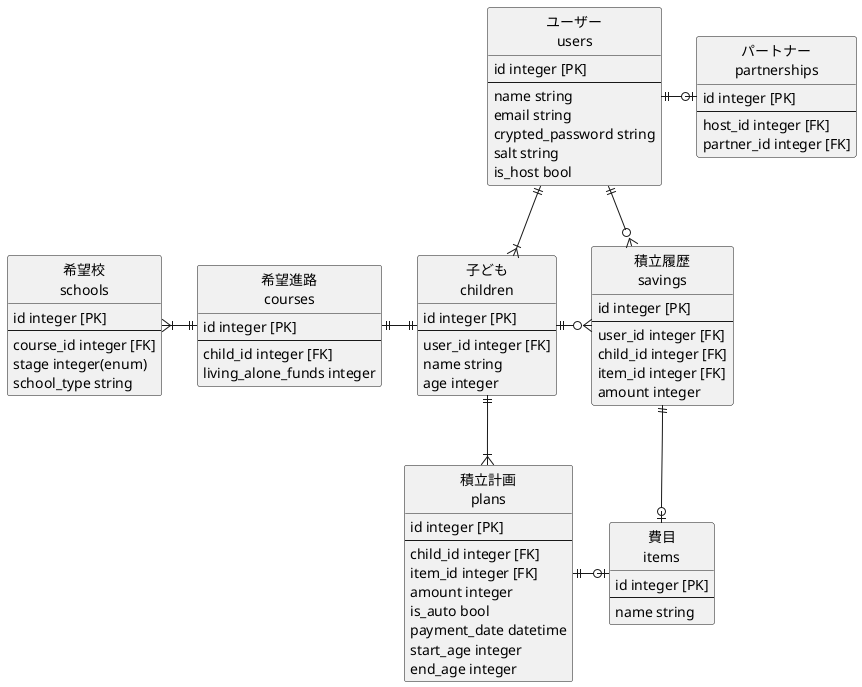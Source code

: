 @startuml kokebo
hide circle
hide empty members

'ユーザー情報
entity "ユーザー\nusers" as users {
  id integer [PK]
  --
  name string
  email string
  crypted_password string
  salt string
  is_host bool
}

'会員(host:users)とパートナー(partner:users)の中間テーブル
entity "パートナー\npartnerships" as partnerships {
  id integer [PK]
  --
  host_id integer [FK]
  partner_id integer [FK]
}

'子どもの情報
entity "子ども\nchildren" as children {
  id integer [PK]
  --
  user_id integer [FK]
  name string
  age integer
}

'教育費シュミレーション時に入力する基本情報を保存するテーブル
entity "希望進路\ncourses" as courses {
  id integer [PK]
  --
  child_id integer [FK]
  living_alone_funds integer
}

'教育費シュミレーション時に入力する学校の情報を保存するテーブル
entity "希望校\nschools" as schools {
  id integer [PK]
  --
  course_id integer [FK]
  stage integer(enum)
  school_type string
}

'実際に積立したお金を保存するテーブル
entity "積立履歴\nsavings" as savings{
  id integer [PK]
  --
  user_id integer [FK]
  child_id integer [FK]
  item_id integer [FK]
  amount integer
}

'費目の種類を保存するテーブル
entity "費目\nitems" as items {
  id integer [PK]
  --
  name string
}

'積立計画を保存するテーブル
entity "積立計画\nplans" as plans {
  id integer [PK]
  --
  child_id integer [FK]
  item_id integer [FK]
  amount integer
  is_auto bool
  payment_date datetime
  start_age integer
  end_age integer
}

users ||-r-o| partnerships
users ||--|{ children
users ||-r-o{ savings
children ||-l-|| courses
children ||-r-o{ savings
children ||--|{ plans
courses ||-l-|{ schools
savings ||-r-o| items
plans ||-r-o| items

@enduml